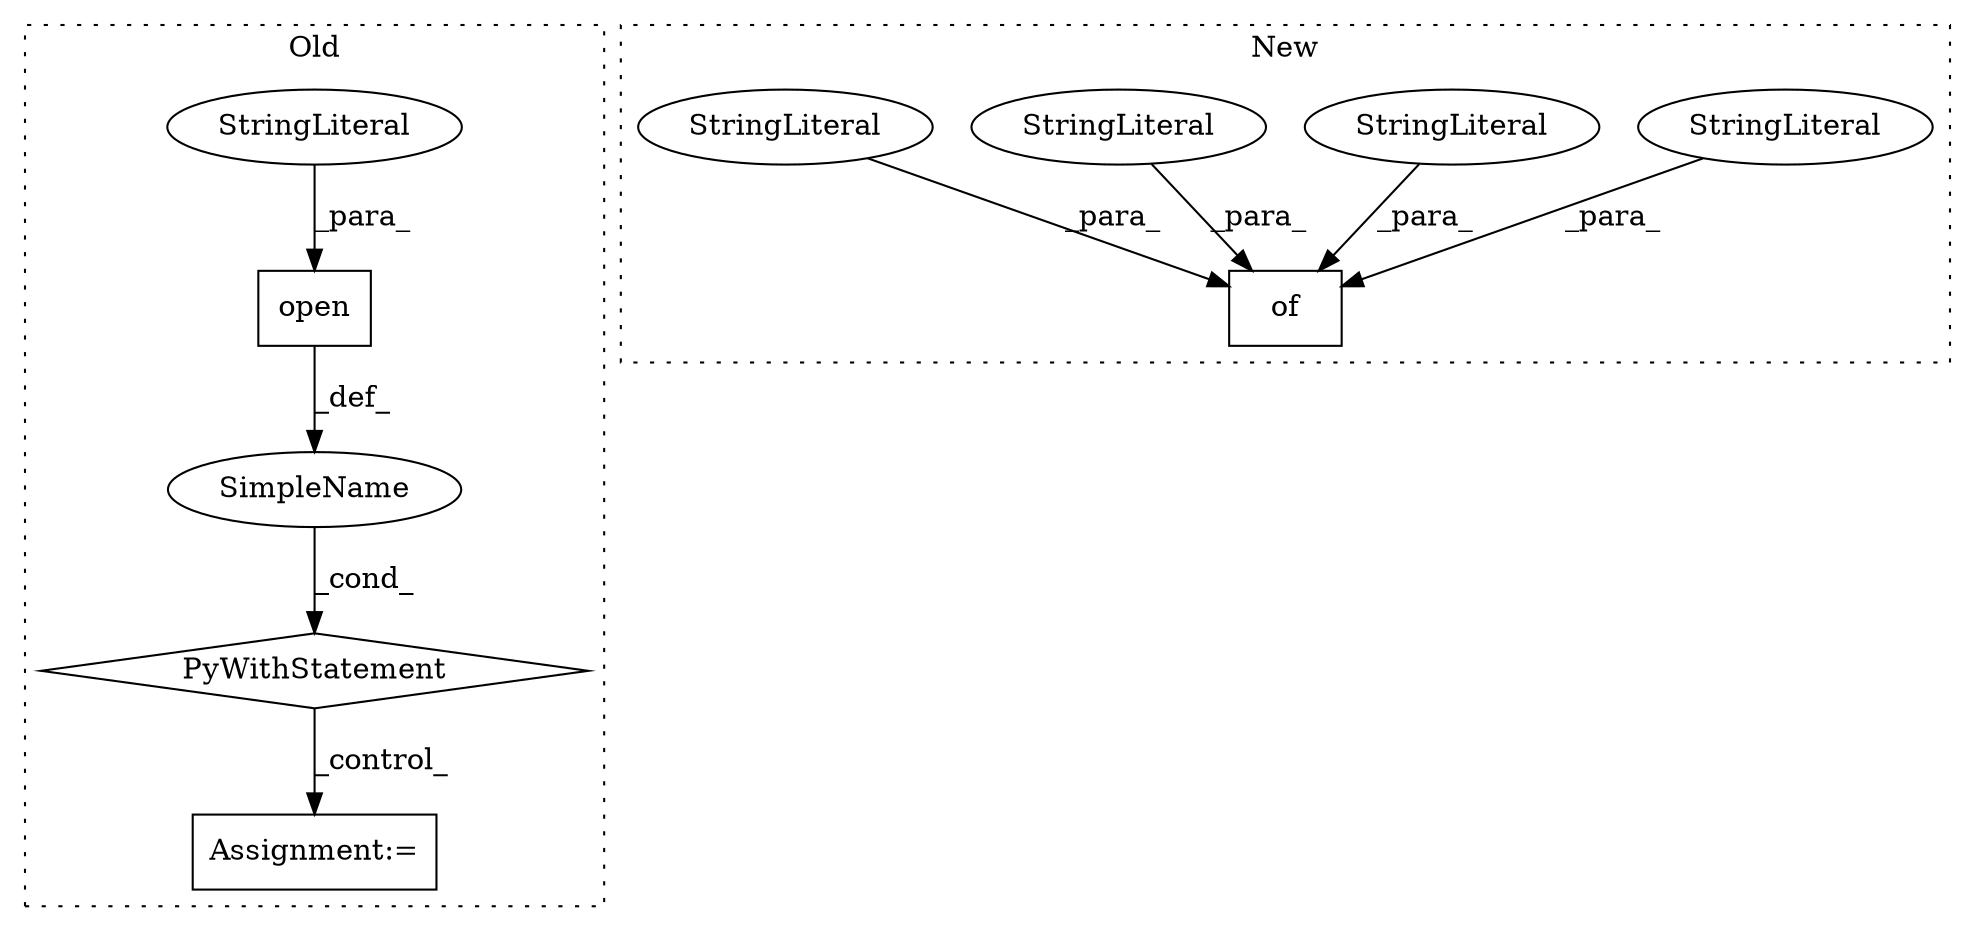 digraph G {
subgraph cluster0 {
1 [label="open" a="32" s="256,286" l="5,1" shape="box"];
4 [label="Assignment:=" a="7" s="317" l="1" shape="box"];
5 [label="PyWithStatement" a="104" s="246,287" l="10,2" shape="diamond"];
6 [label="SimpleName" a="42" s="" l="" shape="ellipse"];
7 [label="StringLiteral" a="45" s="261" l="21" shape="ellipse"];
label = "Old";
style="dotted";
}
subgraph cluster1 {
2 [label="of" a="32" s="375,475" l="3,1" shape="box"];
3 [label="StringLiteral" a="45" s="386" l="6" shape="ellipse"];
8 [label="StringLiteral" a="45" s="401" l="23" shape="ellipse"];
9 [label="StringLiteral" a="45" s="393" l="7" shape="ellipse"];
10 [label="StringLiteral" a="45" s="457" l="18" shape="ellipse"];
label = "New";
style="dotted";
}
1 -> 6 [label="_def_"];
3 -> 2 [label="_para_"];
5 -> 4 [label="_control_"];
6 -> 5 [label="_cond_"];
7 -> 1 [label="_para_"];
8 -> 2 [label="_para_"];
9 -> 2 [label="_para_"];
10 -> 2 [label="_para_"];
}